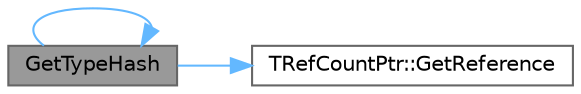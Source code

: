 digraph "GetTypeHash"
{
 // INTERACTIVE_SVG=YES
 // LATEX_PDF_SIZE
  bgcolor="transparent";
  edge [fontname=Helvetica,fontsize=10,labelfontname=Helvetica,labelfontsize=10];
  node [fontname=Helvetica,fontsize=10,shape=box,height=0.2,width=0.4];
  rankdir="LR";
  Node1 [id="Node000001",label="GetTypeHash",height=0.2,width=0.4,color="gray40", fillcolor="grey60", style="filled", fontcolor="black",tooltip=" "];
  Node1 -> Node2 [id="edge1_Node000001_Node000002",color="steelblue1",style="solid",tooltip=" "];
  Node2 [id="Node000002",label="TRefCountPtr::GetReference",height=0.2,width=0.4,color="grey40", fillcolor="white", style="filled",URL="$da/da2/classTRefCountPtr.html#ade613a655d72a74d8d32461393831de0",tooltip=" "];
  Node1 -> Node1 [id="edge2_Node000001_Node000001",color="steelblue1",style="solid",tooltip=" "];
}
